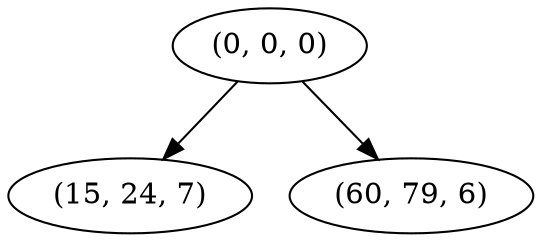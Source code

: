 digraph tree {
    "(0, 0, 0)";
    "(15, 24, 7)";
    "(60, 79, 6)";
    "(0, 0, 0)" -> "(15, 24, 7)";
    "(0, 0, 0)" -> "(60, 79, 6)";
}
